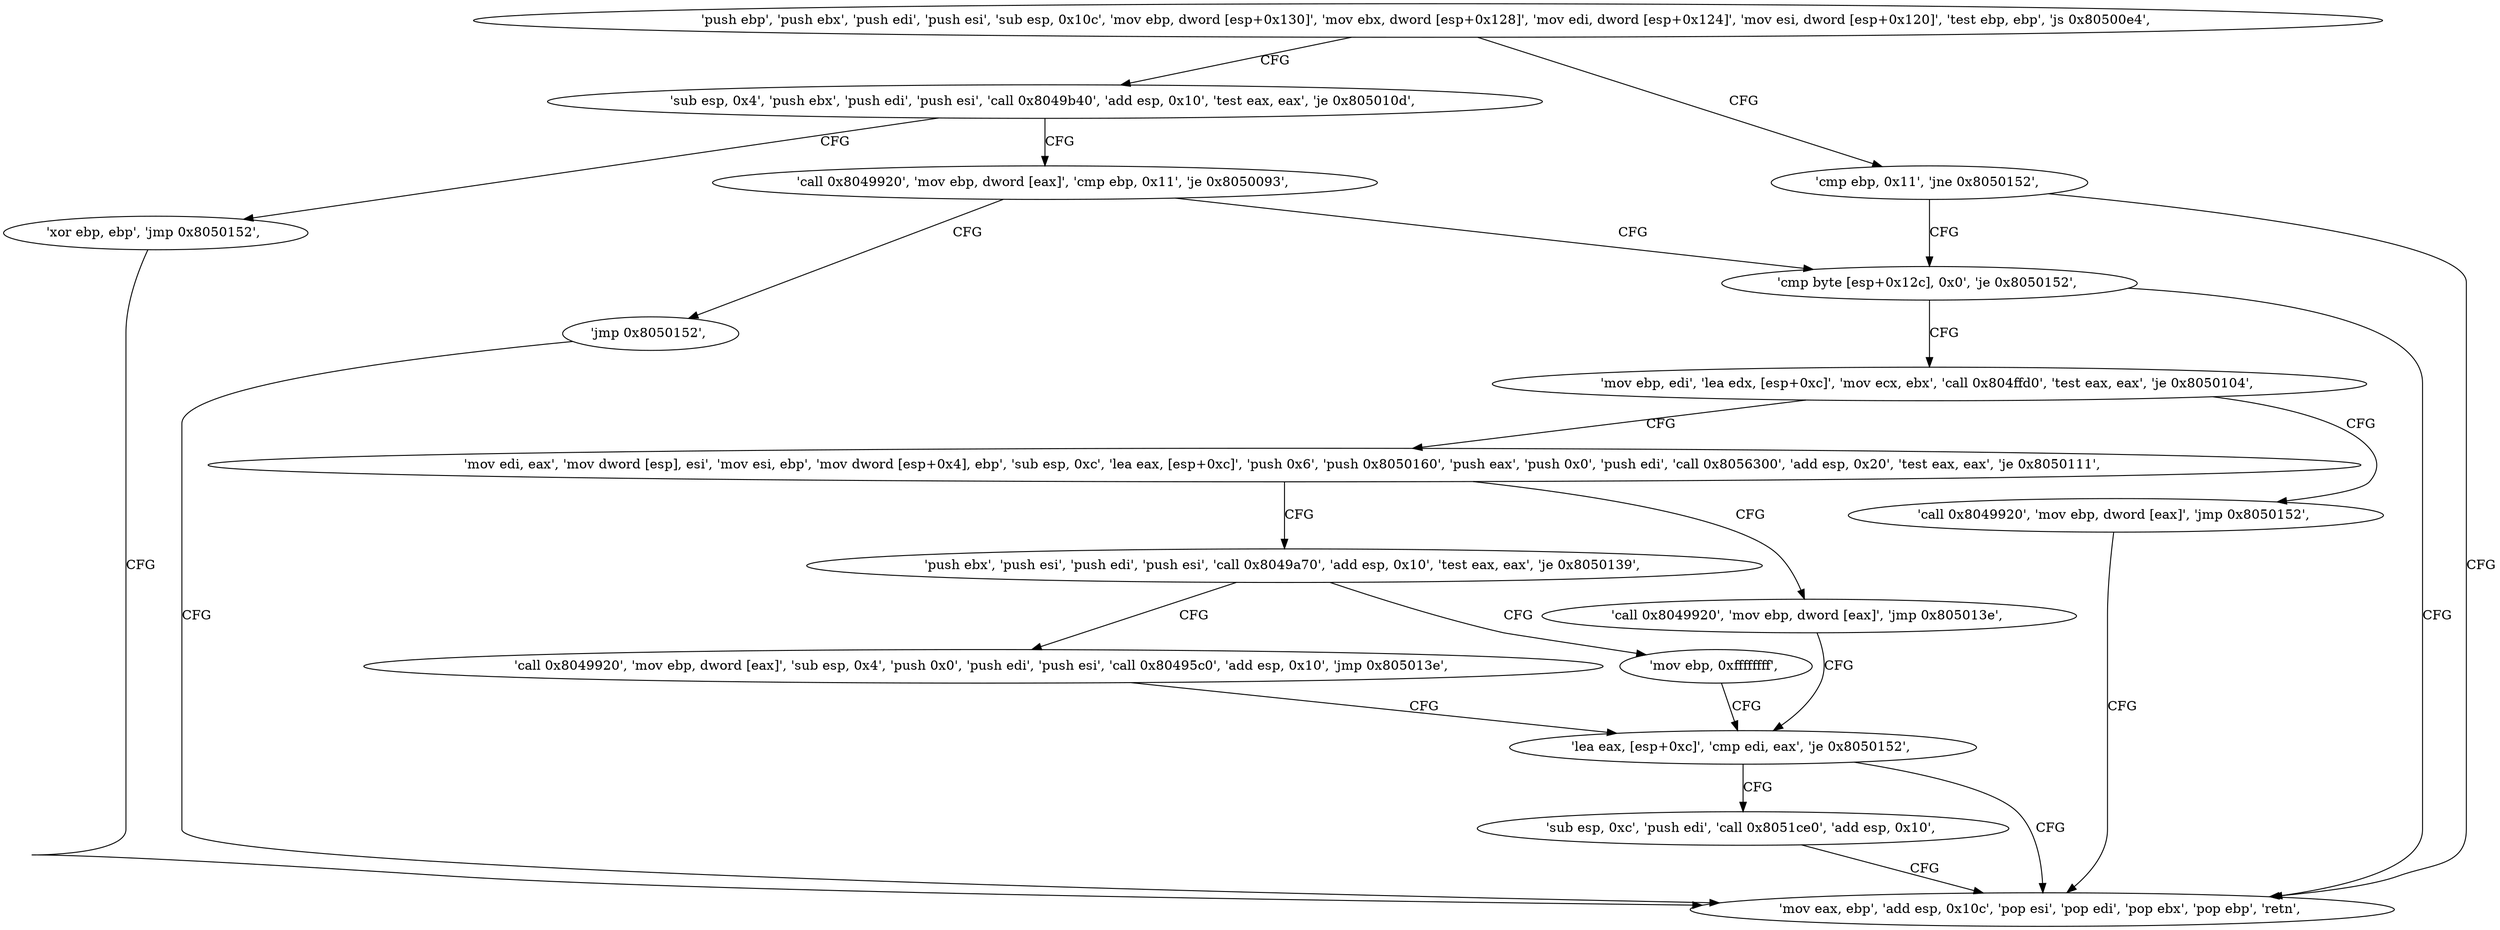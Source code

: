 digraph "func" {
"134545504" [label = "'push ebp', 'push ebx', 'push edi', 'push esi', 'sub esp, 0x10c', 'mov ebp, dword [esp+0x130]', 'mov ebx, dword [esp+0x128]', 'mov edi, dword [esp+0x124]', 'mov esi, dword [esp+0x120]', 'test ebp, ebp', 'js 0x80500e4', " ]
"134545636" [label = "'sub esp, 0x4', 'push ebx', 'push edi', 'push esi', 'call 0x8049b40', 'add esp, 0x10', 'test eax, eax', 'je 0x805010d', " ]
"134545546" [label = "'cmp ebp, 0x11', 'jne 0x8050152', " ]
"134545677" [label = "'xor ebp, ebp', 'jmp 0x8050152', " ]
"134545654" [label = "'call 0x8049920', 'mov ebp, dword [eax]', 'cmp ebp, 0x11', 'je 0x8050093', " ]
"134545746" [label = "'mov eax, ebp', 'add esp, 0x10c', 'pop esi', 'pop edi', 'pop ebx', 'pop ebp', 'retn', " ]
"134545555" [label = "'cmp byte [esp+0x12c], 0x0', 'je 0x8050152', " ]
"134545666" [label = "'jmp 0x8050152', " ]
"134545569" [label = "'mov ebp, edi', 'lea edx, [esp+0xc]', 'mov ecx, ebx', 'call 0x804ffd0', 'test eax, eax', 'je 0x8050104', " ]
"134545668" [label = "'call 0x8049920', 'mov ebp, dword [eax]', 'jmp 0x8050152', " ]
"134545586" [label = "'mov edi, eax', 'mov dword [esp], esi', 'mov esi, ebp', 'mov dword [esp+0x4], ebp', 'sub esp, 0xc', 'lea eax, [esp+0xc]', 'push 0x6', 'push 0x8050160', 'push eax', 'push 0x0', 'push edi', 'call 0x8056300', 'add esp, 0x20', 'test eax, eax', 'je 0x8050111', " ]
"134545681" [label = "'push ebx', 'push esi', 'push edi', 'push esi', 'call 0x8049a70', 'add esp, 0x10', 'test eax, eax', 'je 0x8050139', " ]
"134545627" [label = "'call 0x8049920', 'mov ebp, dword [eax]', 'jmp 0x805013e', " ]
"134545721" [label = "'mov ebp, 0xffffffff', " ]
"134545697" [label = "'call 0x8049920', 'mov ebp, dword [eax]', 'sub esp, 0x4', 'push 0x0', 'push edi', 'push esi', 'call 0x80495c0', 'add esp, 0x10', 'jmp 0x805013e', " ]
"134545726" [label = "'lea eax, [esp+0xc]', 'cmp edi, eax', 'je 0x8050152', " ]
"134545734" [label = "'sub esp, 0xc', 'push edi', 'call 0x8051ce0', 'add esp, 0x10', " ]
"134545504" -> "134545636" [ label = "CFG" ]
"134545504" -> "134545546" [ label = "CFG" ]
"134545636" -> "134545677" [ label = "CFG" ]
"134545636" -> "134545654" [ label = "CFG" ]
"134545546" -> "134545746" [ label = "CFG" ]
"134545546" -> "134545555" [ label = "CFG" ]
"134545677" -> "134545746" [ label = "CFG" ]
"134545654" -> "134545555" [ label = "CFG" ]
"134545654" -> "134545666" [ label = "CFG" ]
"134545555" -> "134545746" [ label = "CFG" ]
"134545555" -> "134545569" [ label = "CFG" ]
"134545666" -> "134545746" [ label = "CFG" ]
"134545569" -> "134545668" [ label = "CFG" ]
"134545569" -> "134545586" [ label = "CFG" ]
"134545668" -> "134545746" [ label = "CFG" ]
"134545586" -> "134545681" [ label = "CFG" ]
"134545586" -> "134545627" [ label = "CFG" ]
"134545681" -> "134545721" [ label = "CFG" ]
"134545681" -> "134545697" [ label = "CFG" ]
"134545627" -> "134545726" [ label = "CFG" ]
"134545721" -> "134545726" [ label = "CFG" ]
"134545697" -> "134545726" [ label = "CFG" ]
"134545726" -> "134545746" [ label = "CFG" ]
"134545726" -> "134545734" [ label = "CFG" ]
"134545734" -> "134545746" [ label = "CFG" ]
}
